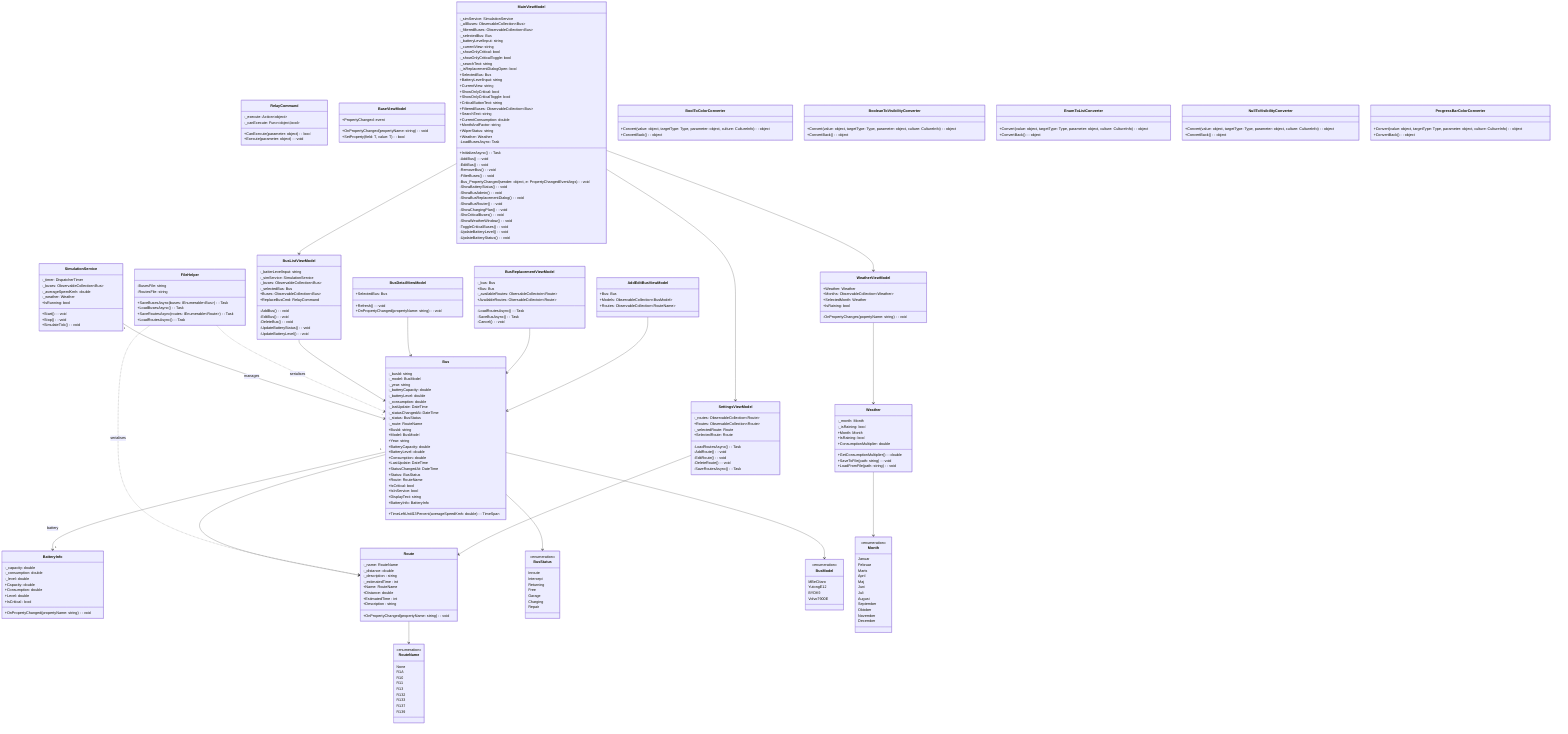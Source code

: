 classDiagram
%% ========== MODELS ==========
class Bus {
    -_busId: string
    -_model: BusModel
    -_year: string
    -_batteryCapacity: double
    -_batteryLevel: double
    -_consumption: double
    -_lastUpdate: DateTime
    -_statusChangedAt: DateTime
    -_status: BusStatus
    -_route: RouteName
 
    +BusId: string
    +Model: BusModel
    +Year: string
    +BatteryCapacity: double
    +BatteryLevel: double
    +Consumption: double
    +LastUpdate: DateTime
    +StatusChangedAt: DateTime
    +Status: BusStatus
    +Route: RouteName
    +IsCritical: bool
    +IsInService: bool
    +DisplayText: string
    +BatteryInfo: BatteryInfo
    +TimeLeftUntil13Percent(averageSpeedKmh: double): TimeSpan
}
 
class BatteryInfo {
    -_capacity: double
    -_consumption: double
    -_level: double
 
    +Capacity: double
    +Consumption: double
    +Level: double
    +IsCritical : bool
    +OnPropertyChanged(propertyName: string): void
}
 
class Route {
    -_name: RouteName
    -_distance: double
    -_description : string
    -_estimatedTime : int
 
    +Name: RouteName
    +Distance: double
    +EstimatedTime : int
    +Description : string
    +OnPropertyChanged(propertyName: string): void
}
 
class Weather {
    -_month: Month
    -_isRaining: bool
 
    +Month: Month
    +IsRaining: bool
    +ConsumptionMultiplier: double
    +GetConsumptionMultiplier(): double
    +SaveToFile(path: string): void
    +LoadFromFile(path: string): void
}
 
%% ========== SERVICES & HELPERS ==========
class SimulationService {
    -_timer: DispatcherTimer
    -_buses: ObservableCollection~Bus~
    -_averageSpeedKmh: double
    -_weather: Weather
    +IsRunning: bool
 
    +Start(): void
    +Stop(): void
    +SimulateTick(): void
}
 
class FileHelper {
    -BusesFile: string
    -RoutesFile: string
    +SaveBusesAsync(buses: IEnumerable~Bus~): Task
    +LoadBusesAsync(): Task<List~Bus~>
    +SaveRoutesAsync(routes: IEnumerable~Route~): Task
    +LoadRoutesAsync(): Task<List~Route~>
}
 
class RelayCommand {
    -_execute: Action~object~
    -_canExecute: Func~object,bool~
 
    +CanExecute(parameter: object): bool
    +Execute(parameter: object): void
}
 
%% ========== VIEW-MODEL BASIS ==========
class BaseViewModel {
    +PropertyChanged: event
    +OnPropertyChanged(propertyName: string): void
    +SetProperty(field: T, value: T): bool
}
 
%% ========== VIEW-MODELS ==========
class MainViewModel {
    -_simService: SimulationService
    -_allBuses: ObservableCollection~Bus~
    -_filteredBuses: ObservableCollection~Bus~
    -_selectedBus: Bus
    -_batteryLevelInput: string
    -_currentView: string
    -_showOnlyCritical: bool
    -_showOnlyCriticalToggle: bool
    -_searchText: string
    -_isReplacementDialogOpen: bool
 
    +SelectedBus: Bus
    +BatteryLevelInput: string
    +CurrentView: string
    +ShowOnlyCritical: bool
    +ShowOnlyCriticalToggle: bool
    +CriticalButtonText: string
    +FilteredBuses: ObservableCollection~Bus~
    +SearchText: string
    +CurrentConsumption: double
    +MonthAndFactor: string
    +WiperStatus: string
    +Weather: Weather
 
    +InitializeAsync(): Task
    -LoadBusesAsync: Task
    -AddBus(): void
    -EditBus(): void
    -RemoveBus(): void
    -FilterBuses(): void
    -Bus_PropertyChanged(sender: object, e: PropertyChangedEventArgs): void
    -ShowBatteryStatus(): void
    -ShowBusAdmin(): void
    -ShowBusReplacementDialog(): void
    -ShowBusRouter(): void
    -ShowChargingPlan(): void
    -ShoCriticalBuses(): void
    -ShowWeatherWindow(): void
    -ToggleCriticalBuses(): void
    -UpdateBatteryLevel(): void
    -UpdateBatteryStatus(): void
}
 
class BusListViewModel {
    -_batterLevelInput: string
    -_simService: SimulationService
    -_buses: ObservableCollection~Bus~
    -_selectedBus: Bus
 
    +Buses: ObservableCollection~Bus~
    +ReplaceBusCmd: RelayCommand

    -AddBus(): void
    -EditBus(): void
    -DeleteBus(): void
    -UpdateBatteryStatus(): void
    -UpdateBatteryLevel(): void
}
 
class BusDetailViewModel {
    +SelectedBus: Bus
    +Refresh(): void
    +OnPropertyChanged(propertyName: string): void
}
 
class AddEditBusViewModel {
    +Bus: Bus
    +Models: ObservableCollection~BusModel~
    +Routes: ObservableCollection~RouteName~
}
 
class BusReplacementViewModel {
    -_bus: Bus
    +Bus: Bus
    -_availableRoutes: ObersableCollectoin~Route~
    +AvailableRoutes: ObersableCollectoin~Route~

    -LoadRoutesAsync(): Task
    -SaveBusAsync(): Task
    -Cancel(): void
}
 
class SettingsViewModel {
    -_routes: ObservableCollection~Route~
    +Routes: ObservableCollection~Route~
    -_selectedRoute: Route
    +SelectedRoute: Route

    -LoadRoutesAsync(): Task
    -AddRoute(): void
    -EditRoute(): void
    -DeleteRoute(): void
    -SaveRoutesAsync(): Task
}
 
class WeatherViewModel {
    +Weather: Weather
    +Months: ObservableCollection~Weather~
    +SelectedMonth: Weather
    +IsRaining: bool
    -OnPropertyChanges(popertyName: string): void
}
 
%% ========== CONVERTERS (helpers used by XAML) ==========
class BoolToColorConverter {
    +Convert(value: object, targetType: Type, parameter: object, culture: CultureInfo): object
    +ConvertBack(): object
}
class BooleanToVisibilityConverter {
    +Convert(value: object, targetType: Type, parameter: object, culture: CultureInfo): object
    +ConvertBack(): object
}
class EnumToListConverter {
    +Convert(value: object, targetType: Type, parameter: object, culture: CultureInfo): object
    +ConvertBack(): object
}
class NullToVisibilityConverter {
    +Convert(value: object, targetType: Type, parameter: object, culture: CultureInfo): object
    +ConvertBack(): object
}
class ProgressBarColorConverter {
    +Convert(value: object, targetType: Type, parameter: object, culture: CultureInfo): object
    +ConvertBack(): object
}
 
%% ========== ENUMS ==========
class BusStatus {
<<enumeration>>
    Inroute
    Intercept
    Returning
    Free
    Garage
    Charging
    Repair
}
class BusModel {
<<enumeration>>
    MBeCitaro
    YutongE12
    BYDK9
    Volvo7900E
}
class RouteName {
<<enumeration>>
    None
    R1A
    R10
    R11
    R13
    R132
    R133
    R137
    R139
}
class Month {
<<enumeration>>
    Januar
    Februar
    Marts
    April
    Maj
    Juni
    Juli
    August
    September
    Oktober
    November
    December
}
 
%% ========== RELATIONSHIPS ==========
SimulationService "1" --> "*" Bus : manages
Bus "1" --> "1" BatteryInfo : battery
Bus --> BusStatus
Bus --> BusModel
Bus --> Route
Route --> RouteName
Weather --> Month
 
FileHelper ..> Bus   : serialises
FileHelper ..> Route : serialises
 
MainViewModel --> BusListViewModel
MainViewModel --> SettingsViewModel
MainViewModel --> WeatherViewModel
 
BusListViewModel --> Bus
BusDetailViewModel --> Bus
BusReplacementViewModel --> Bus
AddEditBusViewModel --> Bus
SettingsViewModel --> Route
WeatherViewModel --> Weather